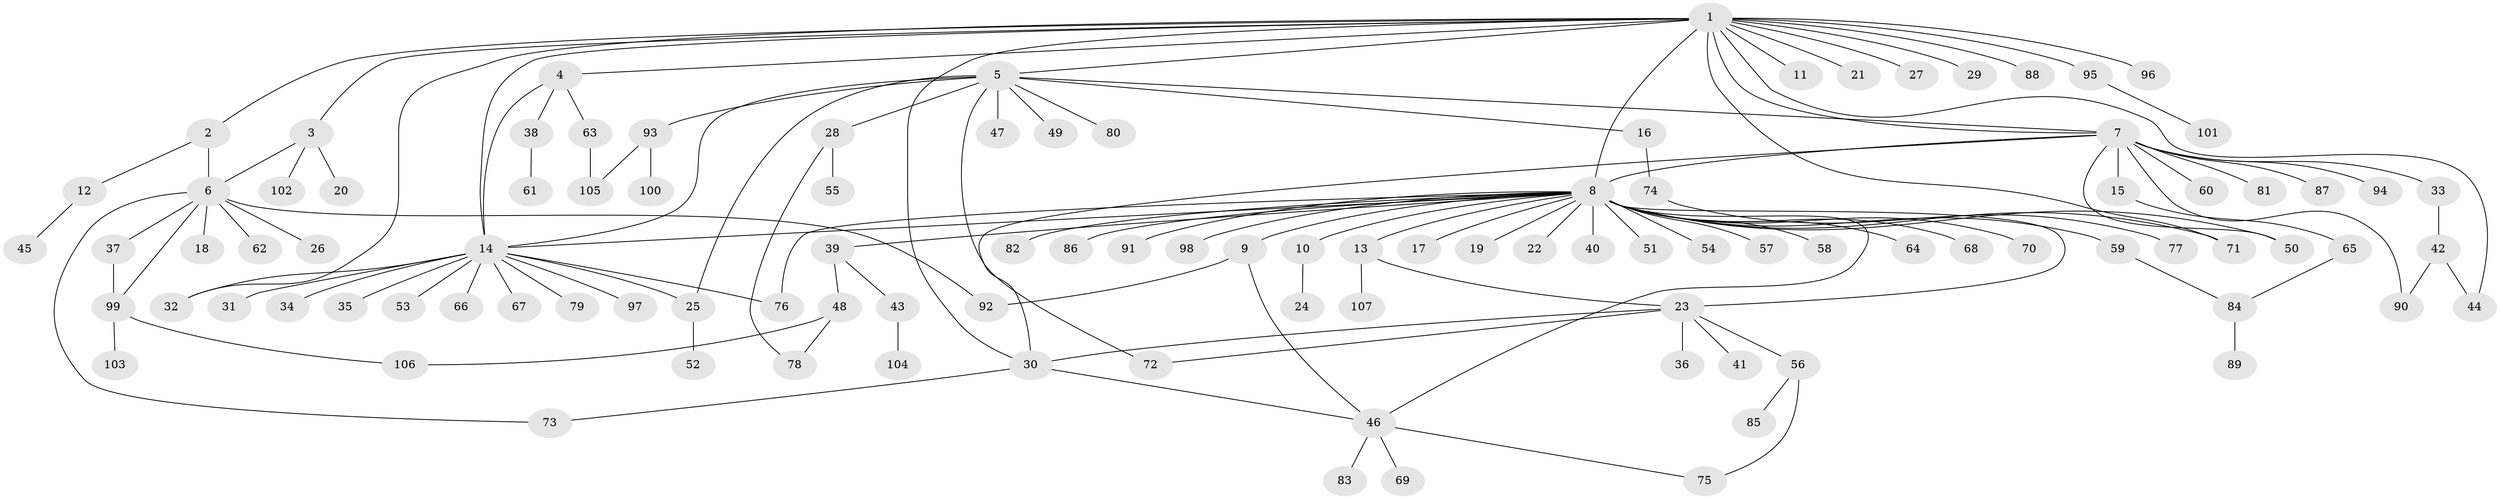 // Generated by graph-tools (version 1.1) at 2025/11/02/27/25 16:11:14]
// undirected, 107 vertices, 133 edges
graph export_dot {
graph [start="1"]
  node [color=gray90,style=filled];
  1;
  2;
  3;
  4;
  5;
  6;
  7;
  8;
  9;
  10;
  11;
  12;
  13;
  14;
  15;
  16;
  17;
  18;
  19;
  20;
  21;
  22;
  23;
  24;
  25;
  26;
  27;
  28;
  29;
  30;
  31;
  32;
  33;
  34;
  35;
  36;
  37;
  38;
  39;
  40;
  41;
  42;
  43;
  44;
  45;
  46;
  47;
  48;
  49;
  50;
  51;
  52;
  53;
  54;
  55;
  56;
  57;
  58;
  59;
  60;
  61;
  62;
  63;
  64;
  65;
  66;
  67;
  68;
  69;
  70;
  71;
  72;
  73;
  74;
  75;
  76;
  77;
  78;
  79;
  80;
  81;
  82;
  83;
  84;
  85;
  86;
  87;
  88;
  89;
  90;
  91;
  92;
  93;
  94;
  95;
  96;
  97;
  98;
  99;
  100;
  101;
  102;
  103;
  104;
  105;
  106;
  107;
  1 -- 2;
  1 -- 3;
  1 -- 4;
  1 -- 5;
  1 -- 7;
  1 -- 8;
  1 -- 11;
  1 -- 14;
  1 -- 21;
  1 -- 27;
  1 -- 29;
  1 -- 30;
  1 -- 32;
  1 -- 44;
  1 -- 71;
  1 -- 88;
  1 -- 95;
  1 -- 96;
  2 -- 6;
  2 -- 12;
  3 -- 6;
  3 -- 20;
  3 -- 102;
  4 -- 14;
  4 -- 38;
  4 -- 63;
  5 -- 7;
  5 -- 14;
  5 -- 16;
  5 -- 25;
  5 -- 28;
  5 -- 47;
  5 -- 49;
  5 -- 72;
  5 -- 80;
  5 -- 93;
  6 -- 18;
  6 -- 26;
  6 -- 37;
  6 -- 62;
  6 -- 73;
  6 -- 92;
  6 -- 99;
  7 -- 8;
  7 -- 15;
  7 -- 30;
  7 -- 33;
  7 -- 50;
  7 -- 60;
  7 -- 81;
  7 -- 87;
  7 -- 90;
  7 -- 94;
  8 -- 9;
  8 -- 10;
  8 -- 13;
  8 -- 14;
  8 -- 17;
  8 -- 19;
  8 -- 22;
  8 -- 23;
  8 -- 39;
  8 -- 40;
  8 -- 46;
  8 -- 50;
  8 -- 51;
  8 -- 54;
  8 -- 57;
  8 -- 58;
  8 -- 59;
  8 -- 64;
  8 -- 68;
  8 -- 70;
  8 -- 71;
  8 -- 76;
  8 -- 82;
  8 -- 86;
  8 -- 91;
  8 -- 98;
  9 -- 46;
  9 -- 92;
  10 -- 24;
  12 -- 45;
  13 -- 23;
  13 -- 107;
  14 -- 25;
  14 -- 31;
  14 -- 32;
  14 -- 34;
  14 -- 35;
  14 -- 53;
  14 -- 66;
  14 -- 67;
  14 -- 76;
  14 -- 79;
  14 -- 97;
  15 -- 65;
  16 -- 74;
  23 -- 30;
  23 -- 36;
  23 -- 41;
  23 -- 56;
  23 -- 72;
  25 -- 52;
  28 -- 55;
  28 -- 78;
  30 -- 46;
  30 -- 73;
  33 -- 42;
  37 -- 99;
  38 -- 61;
  39 -- 43;
  39 -- 48;
  42 -- 44;
  42 -- 90;
  43 -- 104;
  46 -- 69;
  46 -- 75;
  46 -- 83;
  48 -- 78;
  48 -- 106;
  56 -- 75;
  56 -- 85;
  59 -- 84;
  63 -- 105;
  65 -- 84;
  74 -- 77;
  84 -- 89;
  93 -- 100;
  93 -- 105;
  95 -- 101;
  99 -- 103;
  99 -- 106;
}
